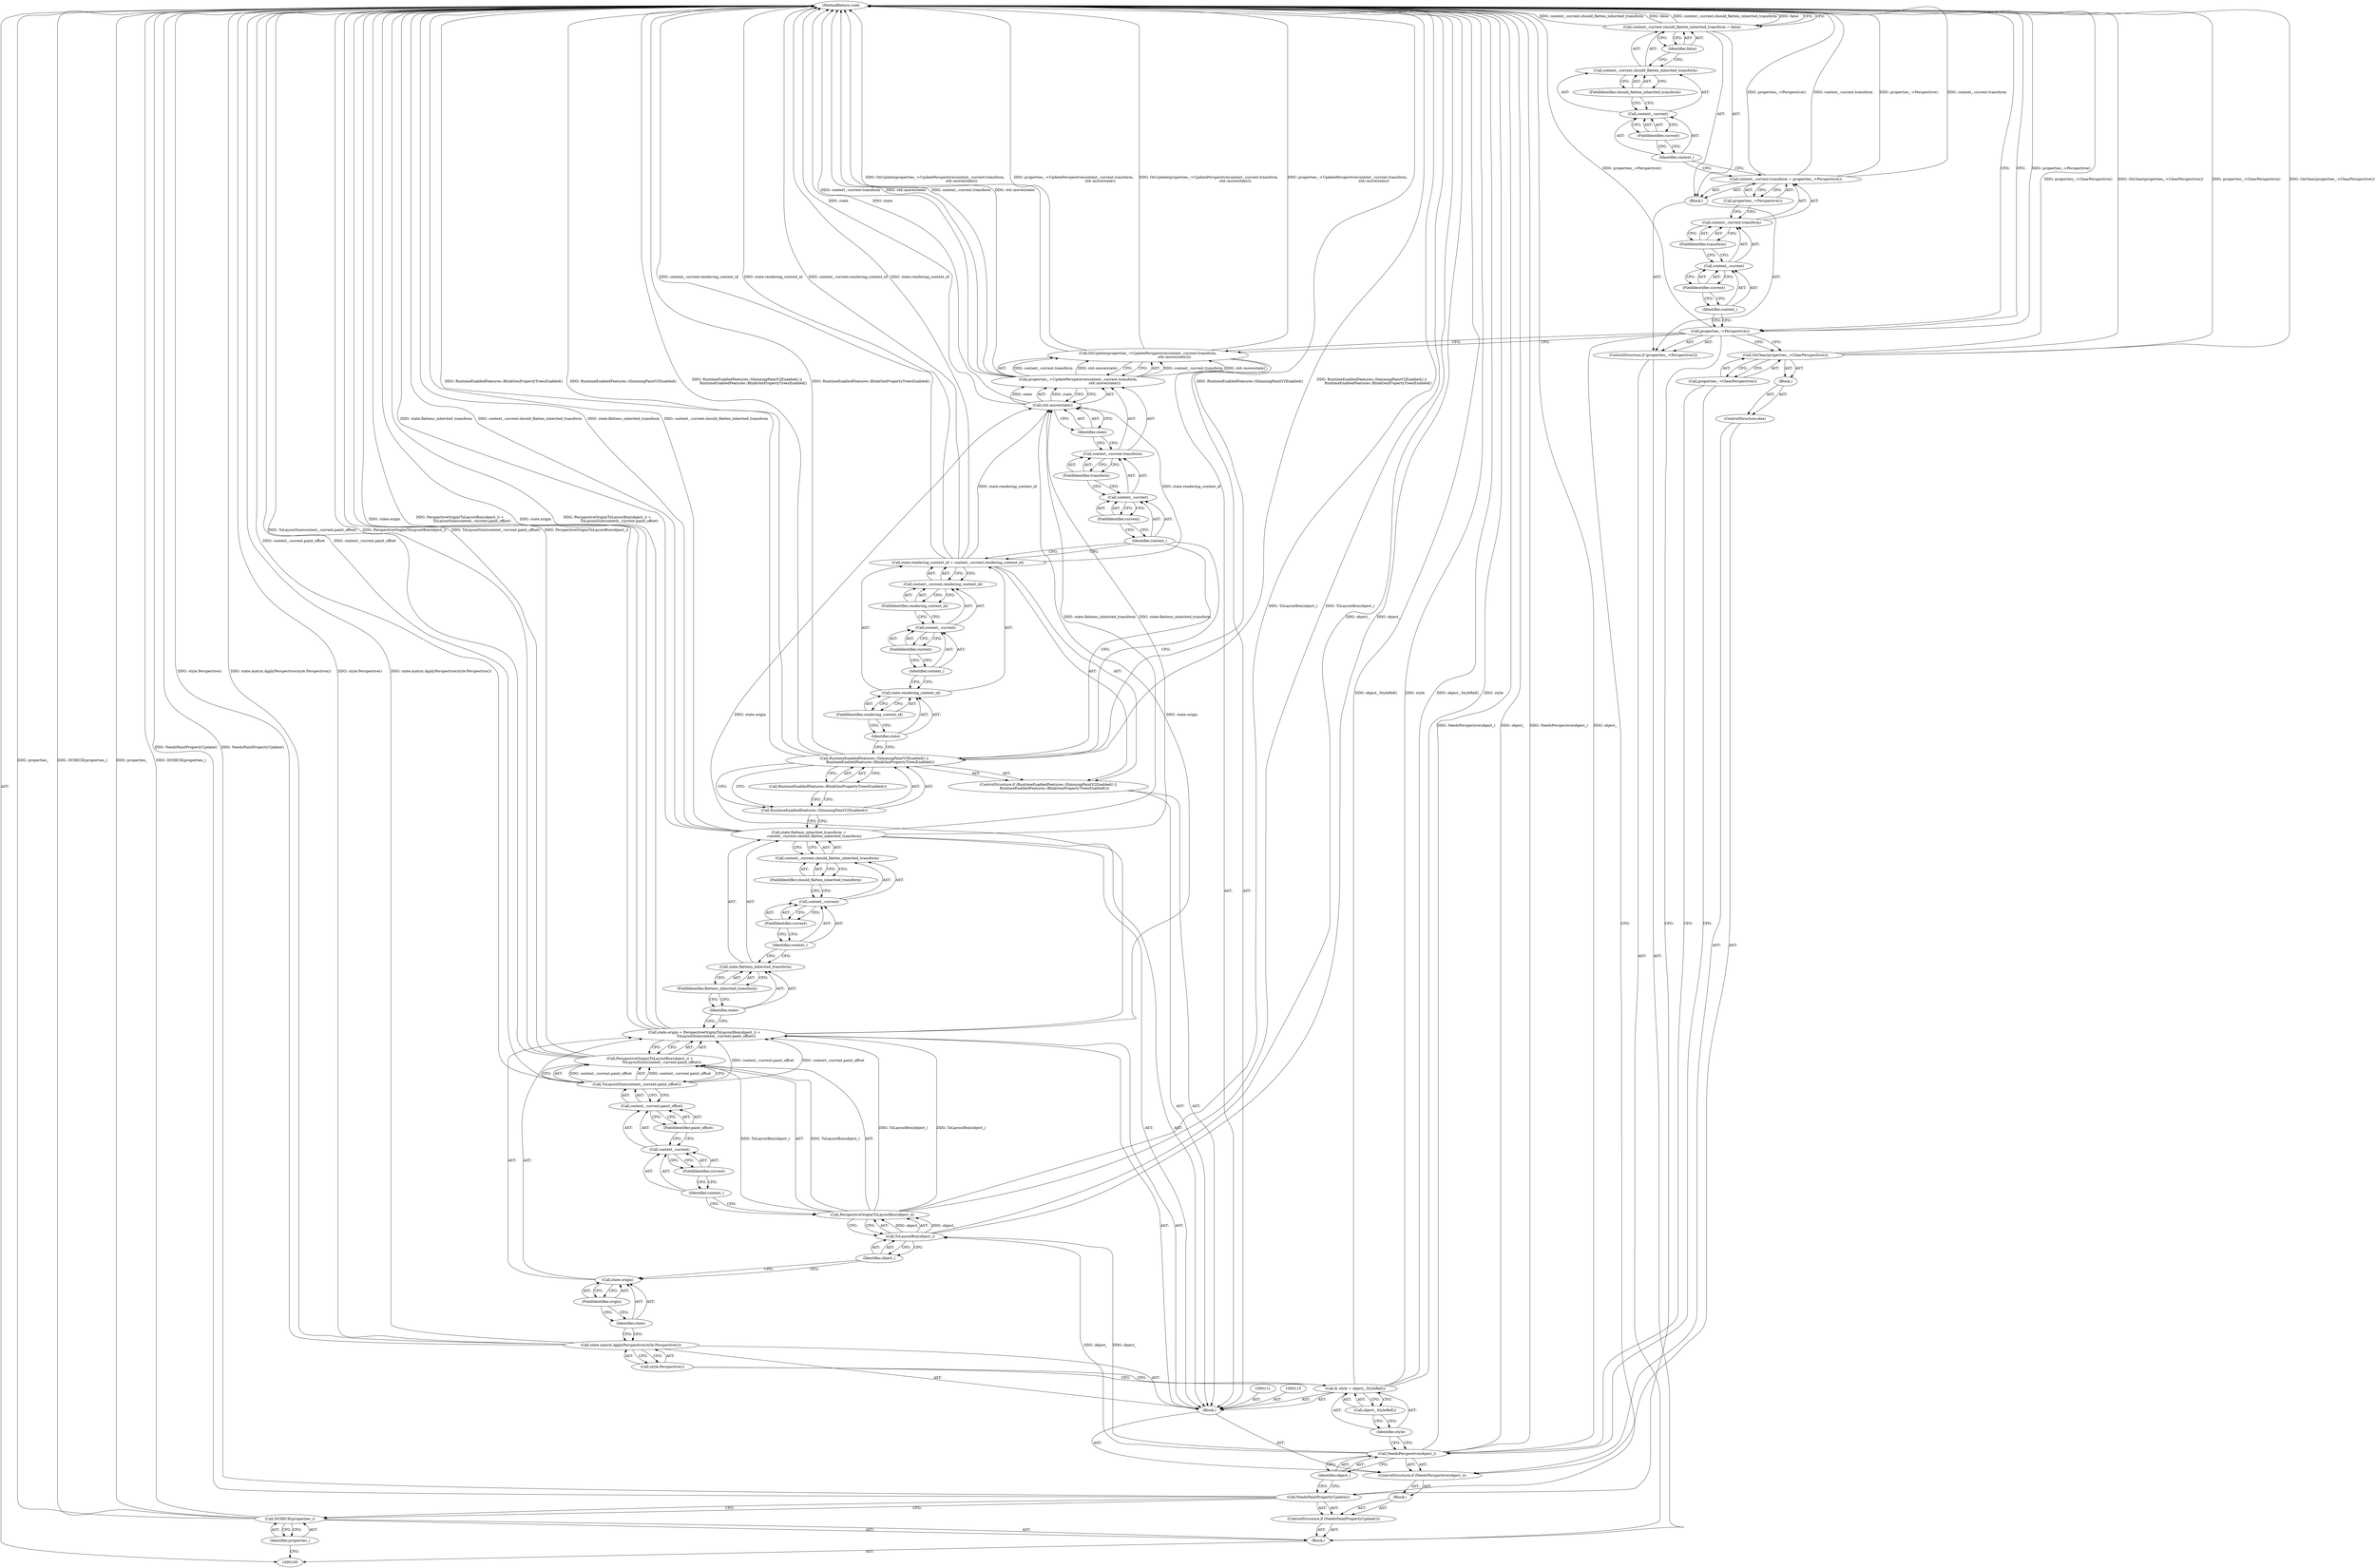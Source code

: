 digraph "1_Chrome_f911e11e7f6b5c0d6f5ee694a9871de6619889f7_12" {
"1000184" [label="(MethodReturn,void)"];
"1000101" [label="(Block,)"];
"1000126" [label="(Call,ToLayoutSize(context_.current.paint_offset))"];
"1000127" [label="(Call,context_.current.paint_offset)"];
"1000128" [label="(Call,context_.current)"];
"1000129" [label="(Identifier,context_)"];
"1000130" [label="(FieldIdentifier,current)"];
"1000131" [label="(FieldIdentifier,paint_offset)"];
"1000135" [label="(FieldIdentifier,flattens_inherited_transform)"];
"1000132" [label="(Call,state.flattens_inherited_transform =\n          context_.current.should_flatten_inherited_transform)"];
"1000133" [label="(Call,state.flattens_inherited_transform)"];
"1000134" [label="(Identifier,state)"];
"1000136" [label="(Call,context_.current.should_flatten_inherited_transform)"];
"1000137" [label="(Call,context_.current)"];
"1000138" [label="(Identifier,context_)"];
"1000139" [label="(FieldIdentifier,current)"];
"1000140" [label="(FieldIdentifier,should_flatten_inherited_transform)"];
"1000142" [label="(Call,RuntimeEnabledFeatures::SlimmingPaintV2Enabled() ||\n           RuntimeEnabledFeatures::BlinkGenPropertyTreesEnabled())"];
"1000143" [label="(Call,RuntimeEnabledFeatures::SlimmingPaintV2Enabled())"];
"1000141" [label="(ControlStructure,if (RuntimeEnabledFeatures::SlimmingPaintV2Enabled() ||\n           RuntimeEnabledFeatures::BlinkGenPropertyTreesEnabled()))"];
"1000144" [label="(Call,RuntimeEnabledFeatures::BlinkGenPropertyTreesEnabled())"];
"1000148" [label="(FieldIdentifier,rendering_context_id)"];
"1000149" [label="(Call,context_.current.rendering_context_id)"];
"1000150" [label="(Call,context_.current)"];
"1000151" [label="(Identifier,context_)"];
"1000152" [label="(FieldIdentifier,current)"];
"1000153" [label="(FieldIdentifier,rendering_context_id)"];
"1000145" [label="(Call,state.rendering_context_id = context_.current.rendering_context_id)"];
"1000146" [label="(Call,state.rendering_context_id)"];
"1000147" [label="(Identifier,state)"];
"1000155" [label="(Call,properties_->UpdatePerspective(context_.current.transform,\n                                               std::move(state)))"];
"1000156" [label="(Call,context_.current.transform)"];
"1000157" [label="(Call,context_.current)"];
"1000158" [label="(Identifier,context_)"];
"1000159" [label="(FieldIdentifier,current)"];
"1000154" [label="(Call,OnUpdate(properties_->UpdatePerspective(context_.current.transform,\n                                               std::move(state))))"];
"1000160" [label="(FieldIdentifier,transform)"];
"1000161" [label="(Call,std::move(state))"];
"1000162" [label="(Identifier,state)"];
"1000164" [label="(Block,)"];
"1000163" [label="(ControlStructure,else)"];
"1000166" [label="(Call,properties_->ClearPerspective())"];
"1000165" [label="(Call,OnClear(properties_->ClearPerspective()))"];
"1000102" [label="(Call,DCHECK(properties_))"];
"1000103" [label="(Identifier,properties_)"];
"1000167" [label="(ControlStructure,if (properties_->Perspective()))"];
"1000169" [label="(Block,)"];
"1000168" [label="(Call,properties_->Perspective())"];
"1000174" [label="(FieldIdentifier,current)"];
"1000175" [label="(FieldIdentifier,transform)"];
"1000176" [label="(Call,properties_->Perspective())"];
"1000170" [label="(Call,context_.current.transform = properties_->Perspective())"];
"1000171" [label="(Call,context_.current.transform)"];
"1000172" [label="(Call,context_.current)"];
"1000173" [label="(Identifier,context_)"];
"1000181" [label="(FieldIdentifier,current)"];
"1000182" [label="(FieldIdentifier,should_flatten_inherited_transform)"];
"1000177" [label="(Call,context_.current.should_flatten_inherited_transform = false)"];
"1000178" [label="(Call,context_.current.should_flatten_inherited_transform)"];
"1000179" [label="(Call,context_.current)"];
"1000180" [label="(Identifier,context_)"];
"1000183" [label="(Identifier,false)"];
"1000104" [label="(ControlStructure,if (NeedsPaintPropertyUpdate()))"];
"1000106" [label="(Block,)"];
"1000105" [label="(Call,NeedsPaintPropertyUpdate())"];
"1000109" [label="(Identifier,object_)"];
"1000107" [label="(ControlStructure,if (NeedsPerspective(object_)))"];
"1000108" [label="(Call,NeedsPerspective(object_))"];
"1000112" [label="(Call,& style = object_.StyleRef())"];
"1000113" [label="(Identifier,style)"];
"1000114" [label="(Call,object_.StyleRef())"];
"1000110" [label="(Block,)"];
"1000117" [label="(Call,style.Perspective())"];
"1000116" [label="(Call,state.matrix.ApplyPerspective(style.Perspective()))"];
"1000121" [label="(FieldIdentifier,origin)"];
"1000122" [label="(Call,PerspectiveOrigin(ToLayoutBox(object_)) +\n                     ToLayoutSize(context_.current.paint_offset))"];
"1000123" [label="(Call,PerspectiveOrigin(ToLayoutBox(object_)))"];
"1000124" [label="(Call,ToLayoutBox(object_))"];
"1000125" [label="(Identifier,object_)"];
"1000118" [label="(Call,state.origin = PerspectiveOrigin(ToLayoutBox(object_)) +\n                     ToLayoutSize(context_.current.paint_offset))"];
"1000119" [label="(Call,state.origin)"];
"1000120" [label="(Identifier,state)"];
"1000184" -> "1000100"  [label="AST: "];
"1000184" -> "1000177"  [label="CFG: "];
"1000184" -> "1000168"  [label="CFG: "];
"1000142" -> "1000184"  [label="DDG: RuntimeEnabledFeatures::SlimmingPaintV2Enabled() ||\n           RuntimeEnabledFeatures::BlinkGenPropertyTreesEnabled()"];
"1000142" -> "1000184"  [label="DDG: RuntimeEnabledFeatures::BlinkGenPropertyTreesEnabled()"];
"1000142" -> "1000184"  [label="DDG: RuntimeEnabledFeatures::SlimmingPaintV2Enabled()"];
"1000124" -> "1000184"  [label="DDG: object_"];
"1000108" -> "1000184"  [label="DDG: NeedsPerspective(object_)"];
"1000108" -> "1000184"  [label="DDG: object_"];
"1000105" -> "1000184"  [label="DDG: NeedsPaintPropertyUpdate()"];
"1000112" -> "1000184"  [label="DDG: object_.StyleRef()"];
"1000112" -> "1000184"  [label="DDG: style"];
"1000165" -> "1000184"  [label="DDG: properties_->ClearPerspective()"];
"1000165" -> "1000184"  [label="DDG: OnClear(properties_->ClearPerspective())"];
"1000126" -> "1000184"  [label="DDG: context_.current.paint_offset"];
"1000154" -> "1000184"  [label="DDG: OnUpdate(properties_->UpdatePerspective(context_.current.transform,\n                                               std::move(state)))"];
"1000154" -> "1000184"  [label="DDG: properties_->UpdatePerspective(context_.current.transform,\n                                               std::move(state))"];
"1000155" -> "1000184"  [label="DDG: context_.current.transform"];
"1000155" -> "1000184"  [label="DDG: std::move(state)"];
"1000118" -> "1000184"  [label="DDG: state.origin"];
"1000118" -> "1000184"  [label="DDG: PerspectiveOrigin(ToLayoutBox(object_)) +\n                     ToLayoutSize(context_.current.paint_offset)"];
"1000177" -> "1000184"  [label="DDG: context_.current.should_flatten_inherited_transform"];
"1000177" -> "1000184"  [label="DDG: false"];
"1000116" -> "1000184"  [label="DDG: style.Perspective()"];
"1000116" -> "1000184"  [label="DDG: state.matrix.ApplyPerspective(style.Perspective())"];
"1000168" -> "1000184"  [label="DDG: properties_->Perspective()"];
"1000122" -> "1000184"  [label="DDG: ToLayoutSize(context_.current.paint_offset)"];
"1000122" -> "1000184"  [label="DDG: PerspectiveOrigin(ToLayoutBox(object_))"];
"1000102" -> "1000184"  [label="DDG: properties_"];
"1000102" -> "1000184"  [label="DDG: DCHECK(properties_)"];
"1000145" -> "1000184"  [label="DDG: context_.current.rendering_context_id"];
"1000145" -> "1000184"  [label="DDG: state.rendering_context_id"];
"1000170" -> "1000184"  [label="DDG: properties_->Perspective()"];
"1000170" -> "1000184"  [label="DDG: context_.current.transform"];
"1000132" -> "1000184"  [label="DDG: state.flattens_inherited_transform"];
"1000132" -> "1000184"  [label="DDG: context_.current.should_flatten_inherited_transform"];
"1000161" -> "1000184"  [label="DDG: state"];
"1000123" -> "1000184"  [label="DDG: ToLayoutBox(object_)"];
"1000101" -> "1000100"  [label="AST: "];
"1000102" -> "1000101"  [label="AST: "];
"1000104" -> "1000101"  [label="AST: "];
"1000167" -> "1000101"  [label="AST: "];
"1000126" -> "1000122"  [label="AST: "];
"1000126" -> "1000127"  [label="CFG: "];
"1000127" -> "1000126"  [label="AST: "];
"1000122" -> "1000126"  [label="CFG: "];
"1000126" -> "1000184"  [label="DDG: context_.current.paint_offset"];
"1000126" -> "1000118"  [label="DDG: context_.current.paint_offset"];
"1000126" -> "1000122"  [label="DDG: context_.current.paint_offset"];
"1000127" -> "1000126"  [label="AST: "];
"1000127" -> "1000131"  [label="CFG: "];
"1000128" -> "1000127"  [label="AST: "];
"1000131" -> "1000127"  [label="AST: "];
"1000126" -> "1000127"  [label="CFG: "];
"1000128" -> "1000127"  [label="AST: "];
"1000128" -> "1000130"  [label="CFG: "];
"1000129" -> "1000128"  [label="AST: "];
"1000130" -> "1000128"  [label="AST: "];
"1000131" -> "1000128"  [label="CFG: "];
"1000129" -> "1000128"  [label="AST: "];
"1000129" -> "1000123"  [label="CFG: "];
"1000130" -> "1000129"  [label="CFG: "];
"1000130" -> "1000128"  [label="AST: "];
"1000130" -> "1000129"  [label="CFG: "];
"1000128" -> "1000130"  [label="CFG: "];
"1000131" -> "1000127"  [label="AST: "];
"1000131" -> "1000128"  [label="CFG: "];
"1000127" -> "1000131"  [label="CFG: "];
"1000135" -> "1000133"  [label="AST: "];
"1000135" -> "1000134"  [label="CFG: "];
"1000133" -> "1000135"  [label="CFG: "];
"1000132" -> "1000110"  [label="AST: "];
"1000132" -> "1000136"  [label="CFG: "];
"1000133" -> "1000132"  [label="AST: "];
"1000136" -> "1000132"  [label="AST: "];
"1000143" -> "1000132"  [label="CFG: "];
"1000132" -> "1000184"  [label="DDG: state.flattens_inherited_transform"];
"1000132" -> "1000184"  [label="DDG: context_.current.should_flatten_inherited_transform"];
"1000132" -> "1000161"  [label="DDG: state.flattens_inherited_transform"];
"1000133" -> "1000132"  [label="AST: "];
"1000133" -> "1000135"  [label="CFG: "];
"1000134" -> "1000133"  [label="AST: "];
"1000135" -> "1000133"  [label="AST: "];
"1000138" -> "1000133"  [label="CFG: "];
"1000134" -> "1000133"  [label="AST: "];
"1000134" -> "1000118"  [label="CFG: "];
"1000135" -> "1000134"  [label="CFG: "];
"1000136" -> "1000132"  [label="AST: "];
"1000136" -> "1000140"  [label="CFG: "];
"1000137" -> "1000136"  [label="AST: "];
"1000140" -> "1000136"  [label="AST: "];
"1000132" -> "1000136"  [label="CFG: "];
"1000137" -> "1000136"  [label="AST: "];
"1000137" -> "1000139"  [label="CFG: "];
"1000138" -> "1000137"  [label="AST: "];
"1000139" -> "1000137"  [label="AST: "];
"1000140" -> "1000137"  [label="CFG: "];
"1000138" -> "1000137"  [label="AST: "];
"1000138" -> "1000133"  [label="CFG: "];
"1000139" -> "1000138"  [label="CFG: "];
"1000139" -> "1000137"  [label="AST: "];
"1000139" -> "1000138"  [label="CFG: "];
"1000137" -> "1000139"  [label="CFG: "];
"1000140" -> "1000136"  [label="AST: "];
"1000140" -> "1000137"  [label="CFG: "];
"1000136" -> "1000140"  [label="CFG: "];
"1000142" -> "1000141"  [label="AST: "];
"1000142" -> "1000143"  [label="CFG: "];
"1000142" -> "1000144"  [label="CFG: "];
"1000143" -> "1000142"  [label="AST: "];
"1000144" -> "1000142"  [label="AST: "];
"1000147" -> "1000142"  [label="CFG: "];
"1000158" -> "1000142"  [label="CFG: "];
"1000142" -> "1000184"  [label="DDG: RuntimeEnabledFeatures::SlimmingPaintV2Enabled() ||\n           RuntimeEnabledFeatures::BlinkGenPropertyTreesEnabled()"];
"1000142" -> "1000184"  [label="DDG: RuntimeEnabledFeatures::BlinkGenPropertyTreesEnabled()"];
"1000142" -> "1000184"  [label="DDG: RuntimeEnabledFeatures::SlimmingPaintV2Enabled()"];
"1000143" -> "1000142"  [label="AST: "];
"1000143" -> "1000132"  [label="CFG: "];
"1000144" -> "1000143"  [label="CFG: "];
"1000142" -> "1000143"  [label="CFG: "];
"1000141" -> "1000110"  [label="AST: "];
"1000142" -> "1000141"  [label="AST: "];
"1000145" -> "1000141"  [label="AST: "];
"1000144" -> "1000142"  [label="AST: "];
"1000144" -> "1000143"  [label="CFG: "];
"1000142" -> "1000144"  [label="CFG: "];
"1000148" -> "1000146"  [label="AST: "];
"1000148" -> "1000147"  [label="CFG: "];
"1000146" -> "1000148"  [label="CFG: "];
"1000149" -> "1000145"  [label="AST: "];
"1000149" -> "1000153"  [label="CFG: "];
"1000150" -> "1000149"  [label="AST: "];
"1000153" -> "1000149"  [label="AST: "];
"1000145" -> "1000149"  [label="CFG: "];
"1000150" -> "1000149"  [label="AST: "];
"1000150" -> "1000152"  [label="CFG: "];
"1000151" -> "1000150"  [label="AST: "];
"1000152" -> "1000150"  [label="AST: "];
"1000153" -> "1000150"  [label="CFG: "];
"1000151" -> "1000150"  [label="AST: "];
"1000151" -> "1000146"  [label="CFG: "];
"1000152" -> "1000151"  [label="CFG: "];
"1000152" -> "1000150"  [label="AST: "];
"1000152" -> "1000151"  [label="CFG: "];
"1000150" -> "1000152"  [label="CFG: "];
"1000153" -> "1000149"  [label="AST: "];
"1000153" -> "1000150"  [label="CFG: "];
"1000149" -> "1000153"  [label="CFG: "];
"1000145" -> "1000141"  [label="AST: "];
"1000145" -> "1000149"  [label="CFG: "];
"1000146" -> "1000145"  [label="AST: "];
"1000149" -> "1000145"  [label="AST: "];
"1000158" -> "1000145"  [label="CFG: "];
"1000145" -> "1000184"  [label="DDG: context_.current.rendering_context_id"];
"1000145" -> "1000184"  [label="DDG: state.rendering_context_id"];
"1000145" -> "1000161"  [label="DDG: state.rendering_context_id"];
"1000146" -> "1000145"  [label="AST: "];
"1000146" -> "1000148"  [label="CFG: "];
"1000147" -> "1000146"  [label="AST: "];
"1000148" -> "1000146"  [label="AST: "];
"1000151" -> "1000146"  [label="CFG: "];
"1000147" -> "1000146"  [label="AST: "];
"1000147" -> "1000142"  [label="CFG: "];
"1000148" -> "1000147"  [label="CFG: "];
"1000155" -> "1000154"  [label="AST: "];
"1000155" -> "1000161"  [label="CFG: "];
"1000156" -> "1000155"  [label="AST: "];
"1000161" -> "1000155"  [label="AST: "];
"1000154" -> "1000155"  [label="CFG: "];
"1000155" -> "1000184"  [label="DDG: context_.current.transform"];
"1000155" -> "1000184"  [label="DDG: std::move(state)"];
"1000155" -> "1000154"  [label="DDG: context_.current.transform"];
"1000155" -> "1000154"  [label="DDG: std::move(state)"];
"1000161" -> "1000155"  [label="DDG: state"];
"1000156" -> "1000155"  [label="AST: "];
"1000156" -> "1000160"  [label="CFG: "];
"1000157" -> "1000156"  [label="AST: "];
"1000160" -> "1000156"  [label="AST: "];
"1000162" -> "1000156"  [label="CFG: "];
"1000157" -> "1000156"  [label="AST: "];
"1000157" -> "1000159"  [label="CFG: "];
"1000158" -> "1000157"  [label="AST: "];
"1000159" -> "1000157"  [label="AST: "];
"1000160" -> "1000157"  [label="CFG: "];
"1000158" -> "1000157"  [label="AST: "];
"1000158" -> "1000145"  [label="CFG: "];
"1000158" -> "1000142"  [label="CFG: "];
"1000159" -> "1000158"  [label="CFG: "];
"1000159" -> "1000157"  [label="AST: "];
"1000159" -> "1000158"  [label="CFG: "];
"1000157" -> "1000159"  [label="CFG: "];
"1000154" -> "1000110"  [label="AST: "];
"1000154" -> "1000155"  [label="CFG: "];
"1000155" -> "1000154"  [label="AST: "];
"1000168" -> "1000154"  [label="CFG: "];
"1000154" -> "1000184"  [label="DDG: OnUpdate(properties_->UpdatePerspective(context_.current.transform,\n                                               std::move(state)))"];
"1000154" -> "1000184"  [label="DDG: properties_->UpdatePerspective(context_.current.transform,\n                                               std::move(state))"];
"1000155" -> "1000154"  [label="DDG: context_.current.transform"];
"1000155" -> "1000154"  [label="DDG: std::move(state)"];
"1000160" -> "1000156"  [label="AST: "];
"1000160" -> "1000157"  [label="CFG: "];
"1000156" -> "1000160"  [label="CFG: "];
"1000161" -> "1000155"  [label="AST: "];
"1000161" -> "1000162"  [label="CFG: "];
"1000162" -> "1000161"  [label="AST: "];
"1000155" -> "1000161"  [label="CFG: "];
"1000161" -> "1000184"  [label="DDG: state"];
"1000161" -> "1000155"  [label="DDG: state"];
"1000132" -> "1000161"  [label="DDG: state.flattens_inherited_transform"];
"1000118" -> "1000161"  [label="DDG: state.origin"];
"1000145" -> "1000161"  [label="DDG: state.rendering_context_id"];
"1000162" -> "1000161"  [label="AST: "];
"1000162" -> "1000156"  [label="CFG: "];
"1000161" -> "1000162"  [label="CFG: "];
"1000164" -> "1000163"  [label="AST: "];
"1000165" -> "1000164"  [label="AST: "];
"1000163" -> "1000107"  [label="AST: "];
"1000164" -> "1000163"  [label="AST: "];
"1000166" -> "1000165"  [label="AST: "];
"1000166" -> "1000108"  [label="CFG: "];
"1000165" -> "1000166"  [label="CFG: "];
"1000165" -> "1000164"  [label="AST: "];
"1000165" -> "1000166"  [label="CFG: "];
"1000166" -> "1000165"  [label="AST: "];
"1000168" -> "1000165"  [label="CFG: "];
"1000165" -> "1000184"  [label="DDG: properties_->ClearPerspective()"];
"1000165" -> "1000184"  [label="DDG: OnClear(properties_->ClearPerspective())"];
"1000102" -> "1000101"  [label="AST: "];
"1000102" -> "1000103"  [label="CFG: "];
"1000103" -> "1000102"  [label="AST: "];
"1000105" -> "1000102"  [label="CFG: "];
"1000102" -> "1000184"  [label="DDG: properties_"];
"1000102" -> "1000184"  [label="DDG: DCHECK(properties_)"];
"1000103" -> "1000102"  [label="AST: "];
"1000103" -> "1000100"  [label="CFG: "];
"1000102" -> "1000103"  [label="CFG: "];
"1000167" -> "1000101"  [label="AST: "];
"1000168" -> "1000167"  [label="AST: "];
"1000169" -> "1000167"  [label="AST: "];
"1000169" -> "1000167"  [label="AST: "];
"1000170" -> "1000169"  [label="AST: "];
"1000177" -> "1000169"  [label="AST: "];
"1000168" -> "1000167"  [label="AST: "];
"1000168" -> "1000154"  [label="CFG: "];
"1000168" -> "1000165"  [label="CFG: "];
"1000168" -> "1000105"  [label="CFG: "];
"1000173" -> "1000168"  [label="CFG: "];
"1000184" -> "1000168"  [label="CFG: "];
"1000168" -> "1000184"  [label="DDG: properties_->Perspective()"];
"1000174" -> "1000172"  [label="AST: "];
"1000174" -> "1000173"  [label="CFG: "];
"1000172" -> "1000174"  [label="CFG: "];
"1000175" -> "1000171"  [label="AST: "];
"1000175" -> "1000172"  [label="CFG: "];
"1000171" -> "1000175"  [label="CFG: "];
"1000176" -> "1000170"  [label="AST: "];
"1000176" -> "1000171"  [label="CFG: "];
"1000170" -> "1000176"  [label="CFG: "];
"1000170" -> "1000169"  [label="AST: "];
"1000170" -> "1000176"  [label="CFG: "];
"1000171" -> "1000170"  [label="AST: "];
"1000176" -> "1000170"  [label="AST: "];
"1000180" -> "1000170"  [label="CFG: "];
"1000170" -> "1000184"  [label="DDG: properties_->Perspective()"];
"1000170" -> "1000184"  [label="DDG: context_.current.transform"];
"1000171" -> "1000170"  [label="AST: "];
"1000171" -> "1000175"  [label="CFG: "];
"1000172" -> "1000171"  [label="AST: "];
"1000175" -> "1000171"  [label="AST: "];
"1000176" -> "1000171"  [label="CFG: "];
"1000172" -> "1000171"  [label="AST: "];
"1000172" -> "1000174"  [label="CFG: "];
"1000173" -> "1000172"  [label="AST: "];
"1000174" -> "1000172"  [label="AST: "];
"1000175" -> "1000172"  [label="CFG: "];
"1000173" -> "1000172"  [label="AST: "];
"1000173" -> "1000168"  [label="CFG: "];
"1000174" -> "1000173"  [label="CFG: "];
"1000181" -> "1000179"  [label="AST: "];
"1000181" -> "1000180"  [label="CFG: "];
"1000179" -> "1000181"  [label="CFG: "];
"1000182" -> "1000178"  [label="AST: "];
"1000182" -> "1000179"  [label="CFG: "];
"1000178" -> "1000182"  [label="CFG: "];
"1000177" -> "1000169"  [label="AST: "];
"1000177" -> "1000183"  [label="CFG: "];
"1000178" -> "1000177"  [label="AST: "];
"1000183" -> "1000177"  [label="AST: "];
"1000184" -> "1000177"  [label="CFG: "];
"1000177" -> "1000184"  [label="DDG: context_.current.should_flatten_inherited_transform"];
"1000177" -> "1000184"  [label="DDG: false"];
"1000178" -> "1000177"  [label="AST: "];
"1000178" -> "1000182"  [label="CFG: "];
"1000179" -> "1000178"  [label="AST: "];
"1000182" -> "1000178"  [label="AST: "];
"1000183" -> "1000178"  [label="CFG: "];
"1000179" -> "1000178"  [label="AST: "];
"1000179" -> "1000181"  [label="CFG: "];
"1000180" -> "1000179"  [label="AST: "];
"1000181" -> "1000179"  [label="AST: "];
"1000182" -> "1000179"  [label="CFG: "];
"1000180" -> "1000179"  [label="AST: "];
"1000180" -> "1000170"  [label="CFG: "];
"1000181" -> "1000180"  [label="CFG: "];
"1000183" -> "1000177"  [label="AST: "];
"1000183" -> "1000178"  [label="CFG: "];
"1000177" -> "1000183"  [label="CFG: "];
"1000104" -> "1000101"  [label="AST: "];
"1000105" -> "1000104"  [label="AST: "];
"1000106" -> "1000104"  [label="AST: "];
"1000106" -> "1000104"  [label="AST: "];
"1000107" -> "1000106"  [label="AST: "];
"1000105" -> "1000104"  [label="AST: "];
"1000105" -> "1000102"  [label="CFG: "];
"1000109" -> "1000105"  [label="CFG: "];
"1000168" -> "1000105"  [label="CFG: "];
"1000105" -> "1000184"  [label="DDG: NeedsPaintPropertyUpdate()"];
"1000109" -> "1000108"  [label="AST: "];
"1000109" -> "1000105"  [label="CFG: "];
"1000108" -> "1000109"  [label="CFG: "];
"1000107" -> "1000106"  [label="AST: "];
"1000108" -> "1000107"  [label="AST: "];
"1000110" -> "1000107"  [label="AST: "];
"1000163" -> "1000107"  [label="AST: "];
"1000108" -> "1000107"  [label="AST: "];
"1000108" -> "1000109"  [label="CFG: "];
"1000109" -> "1000108"  [label="AST: "];
"1000113" -> "1000108"  [label="CFG: "];
"1000166" -> "1000108"  [label="CFG: "];
"1000108" -> "1000184"  [label="DDG: NeedsPerspective(object_)"];
"1000108" -> "1000184"  [label="DDG: object_"];
"1000108" -> "1000124"  [label="DDG: object_"];
"1000112" -> "1000110"  [label="AST: "];
"1000112" -> "1000114"  [label="CFG: "];
"1000113" -> "1000112"  [label="AST: "];
"1000114" -> "1000112"  [label="AST: "];
"1000117" -> "1000112"  [label="CFG: "];
"1000112" -> "1000184"  [label="DDG: object_.StyleRef()"];
"1000112" -> "1000184"  [label="DDG: style"];
"1000113" -> "1000112"  [label="AST: "];
"1000113" -> "1000108"  [label="CFG: "];
"1000114" -> "1000113"  [label="CFG: "];
"1000114" -> "1000112"  [label="AST: "];
"1000114" -> "1000113"  [label="CFG: "];
"1000112" -> "1000114"  [label="CFG: "];
"1000110" -> "1000107"  [label="AST: "];
"1000111" -> "1000110"  [label="AST: "];
"1000112" -> "1000110"  [label="AST: "];
"1000115" -> "1000110"  [label="AST: "];
"1000116" -> "1000110"  [label="AST: "];
"1000118" -> "1000110"  [label="AST: "];
"1000132" -> "1000110"  [label="AST: "];
"1000141" -> "1000110"  [label="AST: "];
"1000154" -> "1000110"  [label="AST: "];
"1000117" -> "1000116"  [label="AST: "];
"1000117" -> "1000112"  [label="CFG: "];
"1000116" -> "1000117"  [label="CFG: "];
"1000116" -> "1000110"  [label="AST: "];
"1000116" -> "1000117"  [label="CFG: "];
"1000117" -> "1000116"  [label="AST: "];
"1000120" -> "1000116"  [label="CFG: "];
"1000116" -> "1000184"  [label="DDG: style.Perspective()"];
"1000116" -> "1000184"  [label="DDG: state.matrix.ApplyPerspective(style.Perspective())"];
"1000121" -> "1000119"  [label="AST: "];
"1000121" -> "1000120"  [label="CFG: "];
"1000119" -> "1000121"  [label="CFG: "];
"1000122" -> "1000118"  [label="AST: "];
"1000122" -> "1000126"  [label="CFG: "];
"1000123" -> "1000122"  [label="AST: "];
"1000126" -> "1000122"  [label="AST: "];
"1000118" -> "1000122"  [label="CFG: "];
"1000122" -> "1000184"  [label="DDG: ToLayoutSize(context_.current.paint_offset)"];
"1000122" -> "1000184"  [label="DDG: PerspectiveOrigin(ToLayoutBox(object_))"];
"1000123" -> "1000122"  [label="DDG: ToLayoutBox(object_)"];
"1000126" -> "1000122"  [label="DDG: context_.current.paint_offset"];
"1000123" -> "1000122"  [label="AST: "];
"1000123" -> "1000124"  [label="CFG: "];
"1000124" -> "1000123"  [label="AST: "];
"1000129" -> "1000123"  [label="CFG: "];
"1000123" -> "1000184"  [label="DDG: ToLayoutBox(object_)"];
"1000123" -> "1000118"  [label="DDG: ToLayoutBox(object_)"];
"1000123" -> "1000122"  [label="DDG: ToLayoutBox(object_)"];
"1000124" -> "1000123"  [label="DDG: object_"];
"1000124" -> "1000123"  [label="AST: "];
"1000124" -> "1000125"  [label="CFG: "];
"1000125" -> "1000124"  [label="AST: "];
"1000123" -> "1000124"  [label="CFG: "];
"1000124" -> "1000184"  [label="DDG: object_"];
"1000124" -> "1000123"  [label="DDG: object_"];
"1000108" -> "1000124"  [label="DDG: object_"];
"1000125" -> "1000124"  [label="AST: "];
"1000125" -> "1000119"  [label="CFG: "];
"1000124" -> "1000125"  [label="CFG: "];
"1000118" -> "1000110"  [label="AST: "];
"1000118" -> "1000122"  [label="CFG: "];
"1000119" -> "1000118"  [label="AST: "];
"1000122" -> "1000118"  [label="AST: "];
"1000134" -> "1000118"  [label="CFG: "];
"1000118" -> "1000184"  [label="DDG: state.origin"];
"1000118" -> "1000184"  [label="DDG: PerspectiveOrigin(ToLayoutBox(object_)) +\n                     ToLayoutSize(context_.current.paint_offset)"];
"1000123" -> "1000118"  [label="DDG: ToLayoutBox(object_)"];
"1000126" -> "1000118"  [label="DDG: context_.current.paint_offset"];
"1000118" -> "1000161"  [label="DDG: state.origin"];
"1000119" -> "1000118"  [label="AST: "];
"1000119" -> "1000121"  [label="CFG: "];
"1000120" -> "1000119"  [label="AST: "];
"1000121" -> "1000119"  [label="AST: "];
"1000125" -> "1000119"  [label="CFG: "];
"1000120" -> "1000119"  [label="AST: "];
"1000120" -> "1000116"  [label="CFG: "];
"1000121" -> "1000120"  [label="CFG: "];
}
